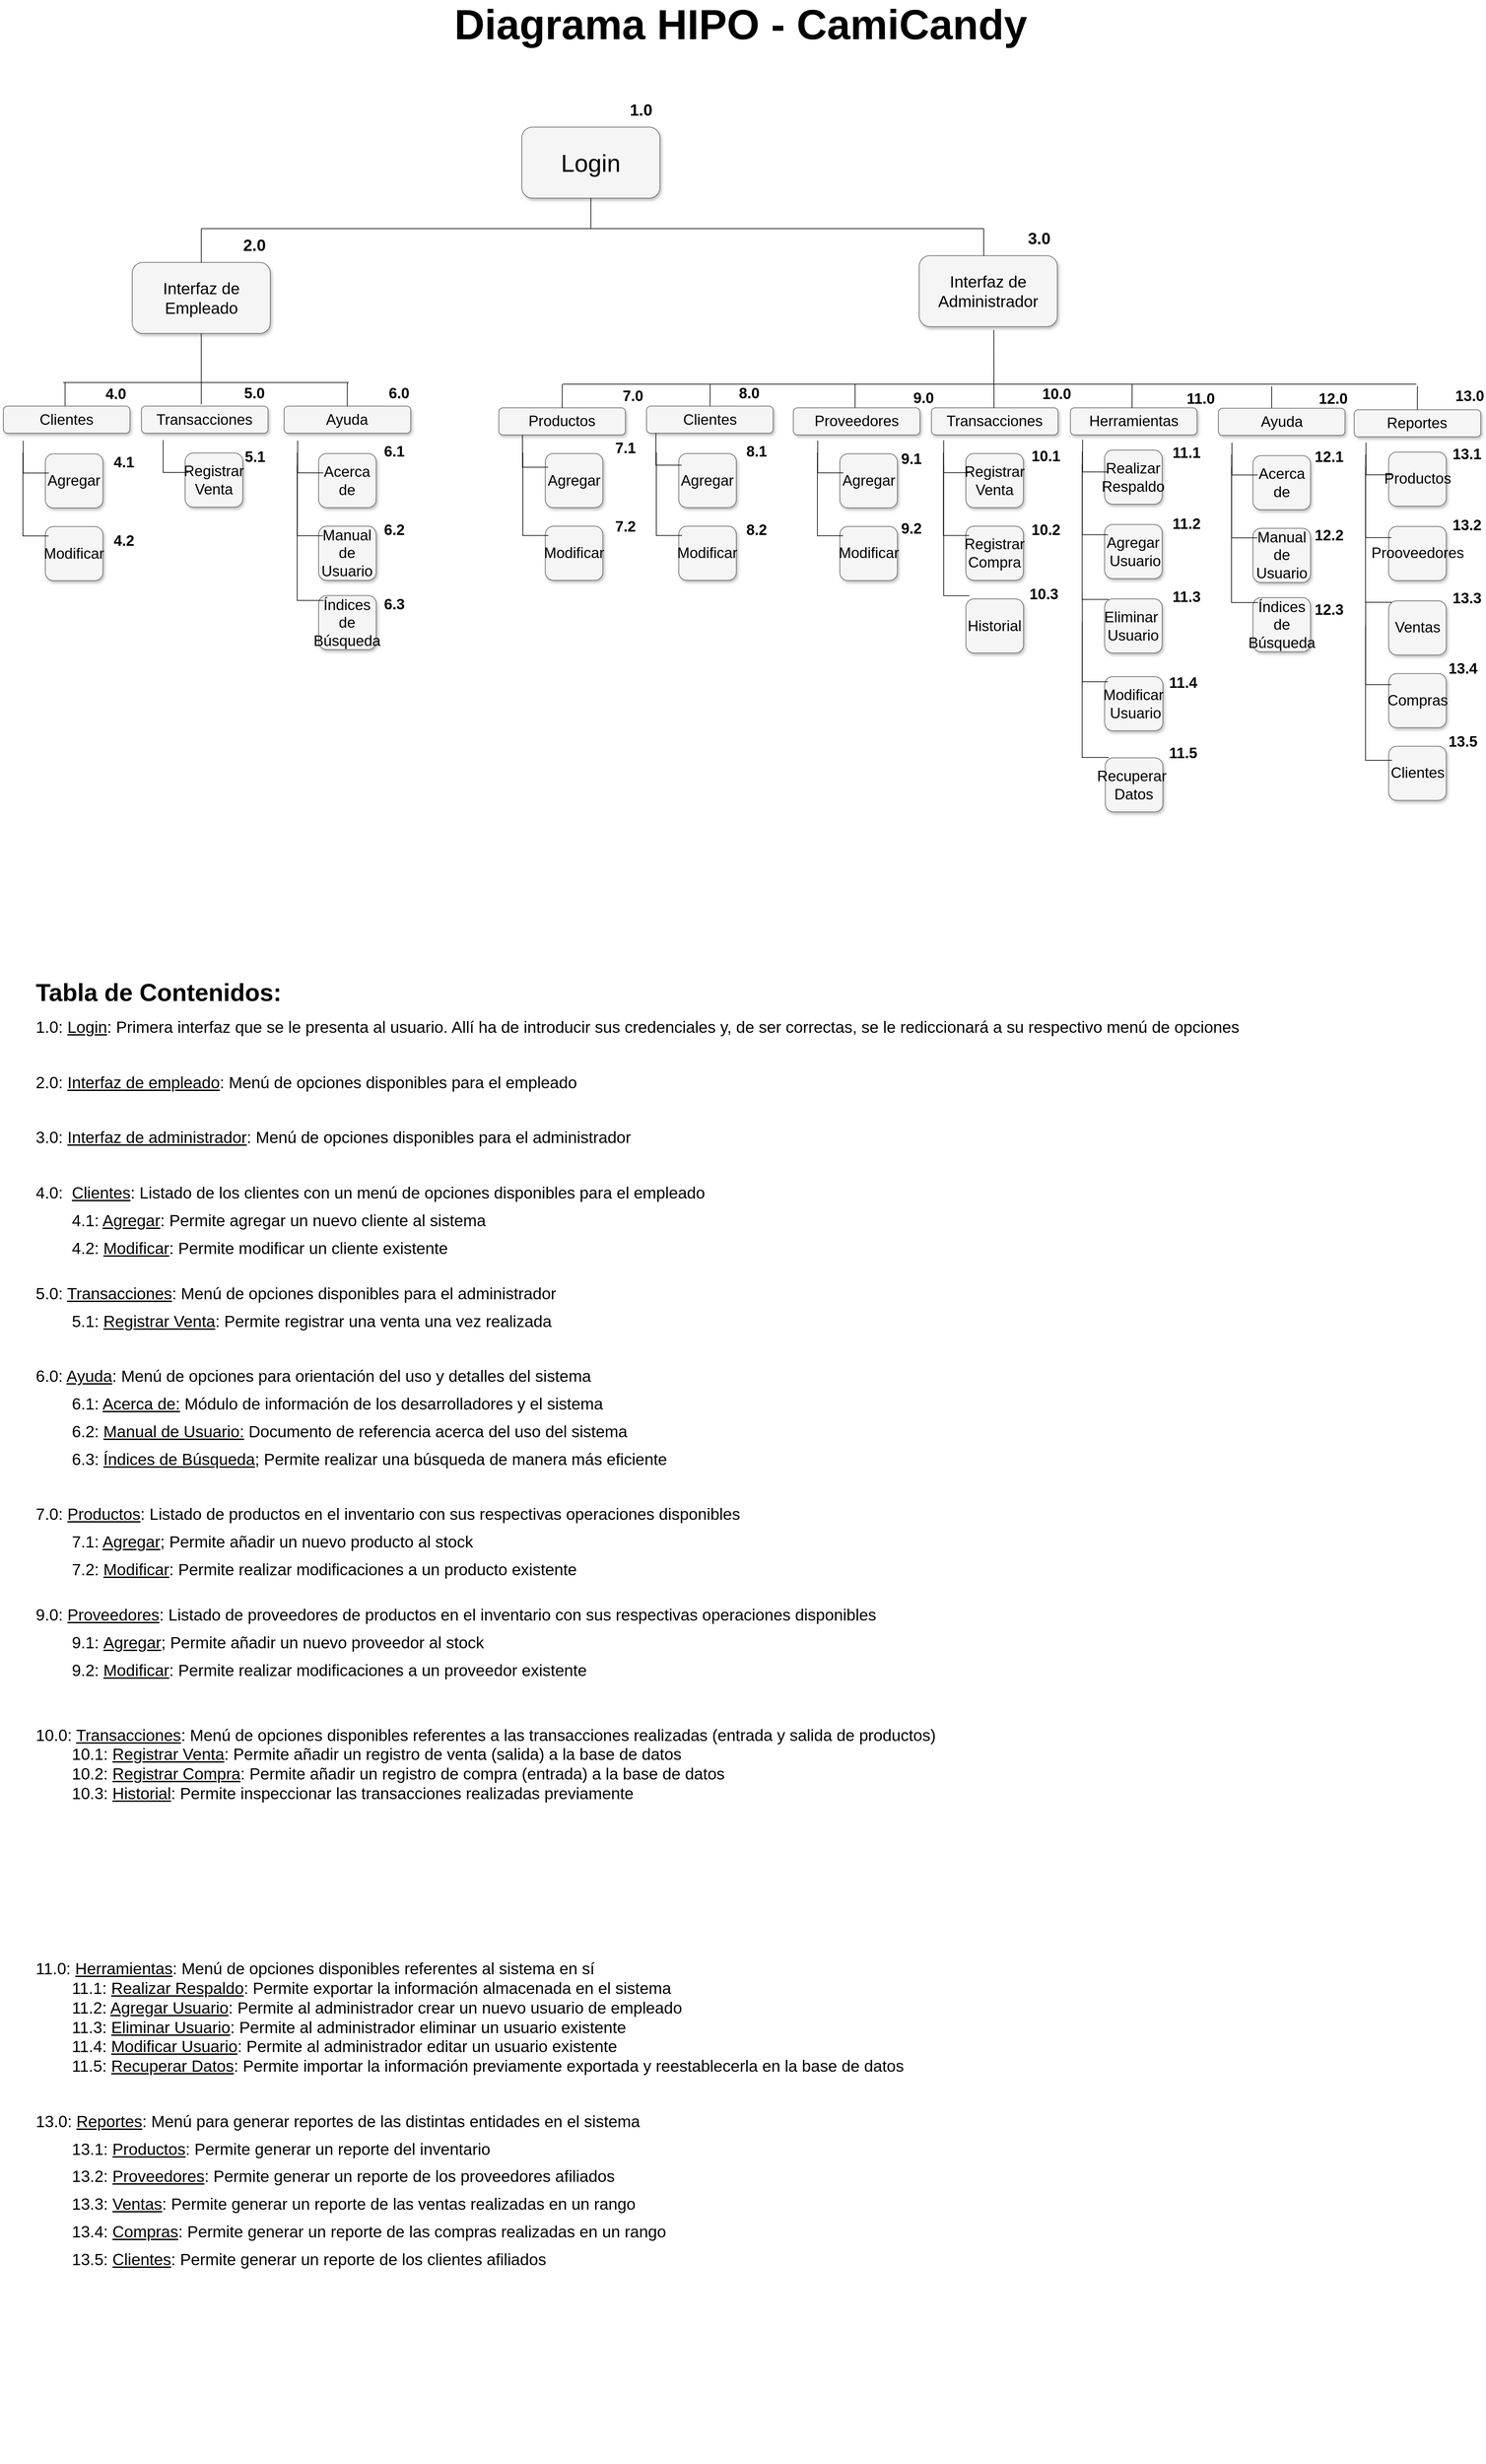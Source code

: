 <mxfile version="24.4.0" type="device">
  <diagram name="Page-1" id="b98fa263-6416-c6ec-5b7d-78bf54ef71d0">
    <mxGraphModel dx="2064" dy="1162" grid="1" gridSize="10" guides="1" tooltips="1" connect="1" arrows="1" fold="1" page="1" pageScale="1.5" pageWidth="1500" pageHeight="1000" background="none" math="0" shadow="0">
      <root>
        <mxCell id="0" style=";html=1;" />
        <mxCell id="1" style=";html=1;" parent="0" />
        <mxCell id="ayTLZbnIlNJXaFGoyUxJ-1" value="&lt;h1 style=&quot;text-align: justify; margin-top: 0px;&quot;&gt;&lt;span style=&quot;font-size: 36px;&quot;&gt;Tabla de Contenidos:&lt;/span&gt;&lt;/h1&gt;&lt;p style=&quot;text-align: justify;&quot;&gt;&lt;font style=&quot;font-size: 24px;&quot;&gt;1.0: &lt;u&gt;Login&lt;/u&gt;: Primera interfaz que se le presenta al usuario. Allí ha de introducir sus credenciales y, de ser correctas, se le rediccionará a su respectivo menú de opciones&lt;/font&gt;&lt;/p&gt;&lt;p style=&quot;text-align: justify;&quot;&gt;&lt;font style=&quot;font-size: 24px;&quot;&gt;&lt;br&gt;&lt;/font&gt;&lt;/p&gt;&lt;p style=&quot;text-align: justify;&quot;&gt;&lt;span style=&quot;font-size: 24px;&quot;&gt;2.0: &lt;u&gt;Interfaz de empleado&lt;/u&gt;: Menú de opciones disponibles para el empleado&lt;/span&gt;&lt;/p&gt;&lt;p style=&quot;text-align: justify;&quot;&gt;&lt;span style=&quot;font-size: 24px;&quot;&gt;&lt;br&gt;&lt;/span&gt;&lt;/p&gt;&lt;p style=&quot;text-align: justify;&quot;&gt;&lt;span style=&quot;font-size: 24px;&quot;&gt;3.0: &lt;u&gt;Interfaz de administrador&lt;/u&gt;: Menú de opciones disponibles para el administrador&lt;/span&gt;&lt;/p&gt;&lt;p style=&quot;text-align: justify;&quot;&gt;&lt;span style=&quot;font-size: 24px;&quot;&gt;&lt;br&gt;&lt;/span&gt;&lt;/p&gt;&lt;p style=&quot;text-align: justify;&quot;&gt;&lt;span style=&quot;font-size: 24px;&quot;&gt;4.0:&amp;nbsp; &lt;u&gt;Clientes&lt;/u&gt;: Listado de los clientes con un menú de opciones disponibles para el empleado&lt;/span&gt;&lt;/p&gt;&lt;p style=&quot;text-align: justify;&quot;&gt;&lt;span style=&quot;font-size: 24px;&quot;&gt;&lt;span style=&quot;white-space: pre;&quot;&gt;&#x9;&lt;/span&gt;4.1: &lt;u&gt;Agregar&lt;/u&gt;: Permite agregar un nuevo cliente al sistema&lt;br&gt;&lt;/span&gt;&lt;/p&gt;&lt;p style=&quot;text-align: justify;&quot;&gt;&lt;span style=&quot;font-size: 24px;&quot;&gt;&lt;span style=&quot;white-space: pre;&quot;&gt;&#x9;&lt;/span&gt;4.2: &lt;u&gt;Modificar&lt;/u&gt;: Permite modificar un cliente existente&lt;br&gt;&lt;/span&gt;&lt;/p&gt;&lt;p style=&quot;text-align: justify;&quot;&gt;&lt;br&gt;&lt;/p&gt;&lt;p style=&quot;text-align: justify;&quot;&gt;&lt;span style=&quot;font-size: 24px;&quot;&gt;5.0: &lt;u&gt;Transacciones&lt;/u&gt;: Menú de opciones disponibles para el administrador&lt;/span&gt;&lt;/p&gt;&lt;p style=&quot;text-align: justify;&quot;&gt;&lt;span style=&quot;font-size: 24px;&quot;&gt;&lt;span style=&quot;white-space: pre;&quot;&gt;&#x9;&lt;/span&gt;5.1: &lt;u&gt;Registrar Venta&lt;/u&gt;: Permite registrar una venta una vez realizada&lt;br&gt;&lt;/span&gt;&lt;/p&gt;&lt;p style=&quot;text-align: justify;&quot;&gt;&lt;span style=&quot;font-size: 24px;&quot;&gt;&lt;br&gt;&lt;/span&gt;&lt;/p&gt;&lt;p style=&quot;text-align: justify;&quot;&gt;&lt;span style=&quot;font-size: 24px;&quot;&gt;6.0: &lt;u&gt;Ayuda&lt;/u&gt;: Menú de opciones para orientación del uso y detalles del sistema&lt;/span&gt;&lt;/p&gt;&lt;p style=&quot;text-align: justify;&quot;&gt;&lt;span style=&quot;font-size: 24px;&quot;&gt;&lt;span style=&quot;white-space: pre;&quot;&gt;&#x9;&lt;/span&gt;6.1: &lt;u&gt;Acerca de:&lt;/u&gt;&amp;nbsp;Módulo de información de los desarrolladores y el sistema&lt;br&gt;&lt;/span&gt;&lt;/p&gt;&lt;p style=&quot;text-align: justify;&quot;&gt;&lt;span style=&quot;font-size: 24px;&quot;&gt;&lt;span style=&quot;white-space: pre;&quot;&gt;&#x9;&lt;/span&gt;6.2: &lt;u&gt;Manual de Usuario:&lt;/u&gt;&amp;nbsp;Documento de referencia acerca del uso del sistema&lt;br&gt;&lt;/span&gt;&lt;/p&gt;&lt;p style=&quot;text-align: justify;&quot;&gt;&lt;span style=&quot;font-size: 24px;&quot;&gt;&lt;span style=&quot;white-space: pre;&quot;&gt;&#x9;&lt;/span&gt;6.3: &lt;u&gt;Índices de Búsqueda&lt;/u&gt;; Permite realizar una búsqueda de manera más eficiente&lt;br&gt;&lt;/span&gt;&lt;/p&gt;&lt;p style=&quot;text-align: justify;&quot;&gt;&lt;span style=&quot;font-size: 24px;&quot;&gt;&lt;br&gt;&lt;/span&gt;&lt;/p&gt;&lt;p style=&quot;text-align: justify;&quot;&gt;&lt;span style=&quot;font-size: 24px;&quot;&gt;7.0: &lt;u&gt;Productos&lt;/u&gt;: Listado de productos en el inventario con sus respectivas operaciones disponibles&lt;/span&gt;&lt;/p&gt;&lt;p style=&quot;text-align: justify;&quot;&gt;&lt;span style=&quot;font-size: 24px;&quot;&gt;&lt;span style=&quot;white-space: pre;&quot;&gt;&#x9;&lt;/span&gt;7.1: &lt;u&gt;Agregar&lt;/u&gt;; Permite añadir un nuevo producto al stock&lt;br&gt;&lt;/span&gt;&lt;/p&gt;&lt;p style=&quot;text-align: justify;&quot;&gt;&lt;span style=&quot;font-size: 24px;&quot;&gt;&lt;span style=&quot;white-space: pre;&quot;&gt;&#x9;&lt;/span&gt;7.2: &lt;u&gt;Modificar&lt;/u&gt;: Permite realizar modificaciones a un producto existente&lt;/span&gt;&lt;/p&gt;&lt;p style=&quot;text-align: justify;&quot;&gt;&lt;br&gt;&lt;/p&gt;&lt;p style=&quot;text-align: justify;&quot;&gt;&lt;span style=&quot;font-size: 24px;&quot;&gt;9.0:&amp;nbsp;&lt;u&gt;Proveedores&lt;/u&gt;: Listado de proveedores de productos en el inventario con sus respectivas operaciones disponibles&lt;/span&gt;&lt;/p&gt;&lt;p style=&quot;text-align: justify;&quot;&gt;&lt;span style=&quot;font-size: 24px;&quot;&gt;&lt;span style=&quot;white-space: pre;&quot;&gt;&#x9;&lt;/span&gt;9.1:&amp;nbsp;&lt;u&gt;Agregar&lt;/u&gt;; Permite añadir un nuevo proveedor al stock&lt;br&gt;&lt;/span&gt;&lt;/p&gt;&lt;p style=&quot;text-align: justify;&quot;&gt;&lt;span style=&quot;font-size: 24px;&quot;&gt;&lt;span style=&quot;white-space: pre;&quot;&gt;&#x9;&lt;/span&gt;9.2:&amp;nbsp;&lt;u&gt;Modificar&lt;/u&gt;: Permite realizar modificaciones a un proveedor existente&lt;/span&gt;&lt;/p&gt;&lt;p style=&quot;text-align: justify;&quot;&gt;&lt;span style=&quot;font-size: 24px;&quot;&gt;&lt;br&gt;&lt;/span&gt;&lt;/p&gt;&lt;div style=&quot;text-align: justify;&quot;&gt;&lt;br&gt;&lt;/div&gt;&lt;div style=&quot;text-align: justify;&quot;&gt;&lt;span style=&quot;font-size: 24px;&quot;&gt;10.0: &lt;u&gt;Transacciones&lt;/u&gt;: Menú de opciones disponibles referentes a las transacciones realizadas (entrada y salida de productos)&lt;/span&gt;&lt;/div&gt;&lt;div style=&quot;text-align: justify;&quot;&gt;&lt;span style=&quot;font-size: 24px;&quot;&gt;&lt;span style=&quot;white-space: pre;&quot;&gt;&#x9;&lt;/span&gt;10.1:&amp;nbsp;&lt;u&gt;Registrar Venta&lt;/u&gt;: Permite añadir un registro de venta (salida) a la base de datos&lt;br&gt;&lt;/span&gt;&lt;/div&gt;&lt;div style=&quot;text-align: justify;&quot;&gt;&lt;span style=&quot;font-size: 24px;&quot;&gt;&lt;span style=&quot;white-space: pre;&quot;&gt;&#x9;&lt;/span&gt;10.2:&amp;nbsp;&lt;u&gt;Registrar Compra&lt;/u&gt;: Permite añadir un registro de compra (entrada) a la base de datos&lt;br&gt;&lt;/span&gt;&lt;/div&gt;&lt;div style=&quot;text-align: justify;&quot;&gt;&lt;span style=&quot;font-size: 24px;&quot;&gt;&lt;span style=&quot;white-space: pre;&quot;&gt;&#x9;&lt;/span&gt;10.3:&amp;nbsp;&lt;u&gt;Historial&lt;/u&gt;: Permite inspeccionar las transacciones realizadas previamente&lt;br&gt;&lt;/span&gt;&lt;/div&gt;&lt;div style=&quot;text-align: justify;&quot;&gt;&lt;span style=&quot;font-size: 24px;&quot;&gt;&lt;br&gt;&lt;/span&gt;&lt;/div&gt;&lt;div style=&quot;text-align: justify;&quot;&gt;&lt;span style=&quot;font-size: 24px;&quot;&gt;&lt;br&gt;&lt;/span&gt;&lt;/div&gt;&lt;div style=&quot;text-align: justify;&quot;&gt;&lt;span style=&quot;font-size: 24px;&quot;&gt;&lt;br&gt;&lt;/span&gt;&lt;/div&gt;&lt;div style=&quot;text-align: justify;&quot;&gt;&lt;span style=&quot;font-size: 24px;&quot;&gt;&lt;br&gt;&lt;/span&gt;&lt;/div&gt;&lt;div style=&quot;text-align: justify;&quot;&gt;&lt;span style=&quot;font-size: 24px;&quot;&gt;&lt;br&gt;&lt;/span&gt;&lt;/div&gt;&lt;div style=&quot;text-align: justify;&quot;&gt;&lt;span style=&quot;font-size: 24px;&quot;&gt;&lt;br&gt;&lt;/span&gt;&lt;/div&gt;&lt;div style=&quot;text-align: justify;&quot;&gt;&lt;span style=&quot;font-size: 24px;&quot;&gt;&lt;br&gt;&lt;/span&gt;&lt;/div&gt;&lt;div style=&quot;text-align: justify;&quot;&gt;&lt;span style=&quot;font-size: 24px;&quot;&gt;&lt;br&gt;&lt;/span&gt;&lt;/div&gt;&lt;div style=&quot;text-align: justify;&quot;&gt;&lt;span style=&quot;font-size: 24px;&quot;&gt;11.0: &lt;u&gt;Herramientas&lt;/u&gt;: Menú de opciones disponibles referentes al sistema en sí&lt;/span&gt;&lt;/div&gt;&lt;div style=&quot;text-align: justify;&quot;&gt;&lt;span style=&quot;font-size: 24px;&quot;&gt;&lt;span style=&quot;white-space: pre;&quot;&gt;&#x9;&lt;/span&gt;11.1: &lt;u&gt;Realizar Respaldo&lt;/u&gt;: Permite exportar la información almacenada en el sistema&lt;br&gt;&lt;/span&gt;&lt;/div&gt;&lt;div style=&quot;text-align: justify;&quot;&gt;&lt;span style=&quot;font-size: 24px;&quot;&gt;&lt;span style=&quot;white-space: pre;&quot;&gt;&#x9;&lt;/span&gt;11.2: &lt;u&gt;Agregar Usuario&lt;/u&gt;: Permite al administrador crear un nuevo usuario de empleado&lt;br&gt;&lt;/span&gt;&lt;/div&gt;&lt;div style=&quot;text-align: justify;&quot;&gt;&lt;span style=&quot;font-size: 24px;&quot;&gt;&lt;span style=&quot;white-space: pre;&quot;&gt;&#x9;&lt;/span&gt;11.3: &lt;u&gt;Eliminar Usuario&lt;/u&gt;: Permite al administrador eliminar un usuario existente&lt;br&gt;&lt;/span&gt;&lt;/div&gt;&lt;div style=&quot;text-align: justify;&quot;&gt;&lt;span style=&quot;font-size: 24px;&quot;&gt;&lt;span style=&quot;white-space: pre;&quot;&gt;&#x9;&lt;/span&gt;11.4: &lt;u&gt;Modificar Usuario&lt;/u&gt;: Permite al administrador editar un usuario existente&lt;/span&gt;&lt;/div&gt;&lt;div style=&quot;text-align: justify;&quot;&gt;&lt;span style=&quot;font-size: 24px; background-color: initial;&quot;&gt;&lt;span style=&quot;white-space: pre;&quot;&gt;&#x9;&lt;/span&gt;11.5: &lt;/span&gt;&lt;u style=&quot;font-size: 24px; background-color: initial;&quot;&gt;Recuperar Datos&lt;/u&gt;&lt;span style=&quot;font-size: 24px; background-color: initial;&quot;&gt;: Permite importar la información previamente exportada y reestablecerla en la base de datos&lt;/span&gt;&lt;/div&gt;&lt;p style=&quot;text-align: justify;&quot;&gt;&lt;span style=&quot;font-size: 24px;&quot;&gt;&lt;br&gt;&lt;/span&gt;&lt;/p&gt;&lt;p style=&quot;text-align: justify;&quot;&gt;&lt;span style=&quot;font-size: 24px;&quot;&gt;13.0: &lt;u&gt;Reportes&lt;/u&gt;: Menú para generar reportes de las distintas entidades en el sistema&lt;/span&gt;&lt;/p&gt;&lt;p style=&quot;text-align: justify;&quot;&gt;&lt;span style=&quot;font-size: 24px;&quot;&gt;&lt;span style=&quot;white-space: pre;&quot;&gt;&#x9;&lt;/span&gt;13.1: &lt;u&gt;Productos&lt;/u&gt;: Permite generar un reporte del inventario&lt;br&gt;&lt;/span&gt;&lt;/p&gt;&lt;p style=&quot;text-align: justify;&quot;&gt;&lt;span style=&quot;font-size: 24px;&quot;&gt;&lt;span style=&quot;white-space: pre;&quot;&gt;&#x9;&lt;/span&gt;13.2:&amp;nbsp;&lt;/span&gt;&lt;u style=&quot;font-size: 24px;&quot;&gt;Proveedores&lt;/u&gt;&lt;span style=&quot;font-size: 24px;&quot;&gt;: Permite generar un reporte de los proveedores afiliados&lt;/span&gt;&lt;span style=&quot;font-size: 24px;&quot;&gt;&lt;br&gt;&lt;/span&gt;&lt;/p&gt;&lt;p style=&quot;text-align: justify;&quot;&gt;&lt;span style=&quot;font-size: 24px;&quot;&gt;&lt;span style=&quot;white-space: pre;&quot;&gt;&#x9;&lt;/span&gt;13.3: &lt;u&gt;Ventas&lt;/u&gt;&lt;/span&gt;&lt;span style=&quot;font-size: 24px;&quot;&gt;: Permite generar un reporte de las ventas realizadas en un rango&lt;/span&gt;&lt;span style=&quot;font-size: 24px;&quot;&gt;&lt;br&gt;&lt;/span&gt;&lt;/p&gt;&lt;p style=&quot;text-align: justify;&quot;&gt;&lt;span style=&quot;font-size: 24px;&quot;&gt;&lt;span style=&quot;white-space: pre;&quot;&gt;&#x9;&lt;/span&gt;13.4: &lt;u&gt;Compras&lt;/u&gt;&lt;/span&gt;&lt;span style=&quot;font-size: 24px;&quot;&gt;: Permite generar un reporte de las compras realizadas en un rango&lt;/span&gt;&lt;span style=&quot;font-size: 24px;&quot;&gt;&lt;br&gt;&lt;/span&gt;&lt;/p&gt;&lt;p style=&quot;text-align: justify;&quot;&gt;&lt;span style=&quot;font-size: 24px;&quot;&gt;&lt;span style=&quot;white-space: pre;&quot;&gt;&#x9;&lt;/span&gt;13.5: &lt;u&gt;Clientes&lt;/u&gt;&lt;/span&gt;&lt;span style=&quot;font-size: 24px;&quot;&gt;: Permite generar un reporte de los clientes afiliados&lt;/span&gt;&lt;span style=&quot;font-size: 24px;&quot;&gt;&lt;br&gt;&lt;/span&gt;&lt;/p&gt;" style="text;html=1;whiteSpace=wrap;overflow=hidden;rounded=0;" parent="1" vertex="1">
          <mxGeometry x="75" y="1607" width="2085" height="2200" as="geometry" />
        </mxCell>
        <mxCell id="adoEOclTotcm9w5F_WD9-5" value="" style="group" parent="1" vertex="1" connectable="0">
          <mxGeometry x="29" y="316" width="2190" height="1052.5" as="geometry" />
        </mxCell>
        <mxCell id="303ed1de8c2c98b4-4" value="&lt;font style=&quot;font-size: 36px;&quot;&gt;Login&lt;/font&gt;" style="whiteSpace=wrap;html=1;rounded=1;shadow=1;strokeWidth=1;fontSize=16;align=center;fillColor=#f5f5f5;strokeColor=#666666;" parent="adoEOclTotcm9w5F_WD9-5" vertex="1">
          <mxGeometry x="767.053" y="40" width="204.275" height="105" as="geometry" />
        </mxCell>
        <mxCell id="303ed1de8c2c98b4-6" value="Transacciones" style="whiteSpace=wrap;html=1;rounded=1;shadow=1;strokeWidth=1;fontSize=22;align=center;fillColor=#f5f5f5;strokeColor=#666666;" parent="adoEOclTotcm9w5F_WD9-5" vertex="1">
          <mxGeometry x="1373.07" y="455" width="187.252" height="40" as="geometry" />
        </mxCell>
        <mxCell id="303ed1de8c2c98b4-7" value="Productos" style="whiteSpace=wrap;html=1;rounded=1;shadow=1;strokeWidth=1;fontSize=22;align=center;fillColor=#f5f5f5;strokeColor=#666666;" parent="adoEOclTotcm9w5F_WD9-5" vertex="1">
          <mxGeometry x="733.007" y="455" width="187.252" height="40" as="geometry" />
        </mxCell>
        <mxCell id="303ed1de8c2c98b4-8" value="Herramientas" style="whiteSpace=wrap;html=1;rounded=1;shadow=1;strokeWidth=1;fontSize=22;align=center;fillColor=#f5f5f5;strokeColor=#666666;" parent="adoEOclTotcm9w5F_WD9-5" vertex="1">
          <mxGeometry x="1578.707" y="455" width="187.252" height="40" as="geometry" />
        </mxCell>
        <mxCell id="303ed1de8c2c98b4-17" value="Realizar Respaldo" style="whiteSpace=wrap;html=1;rounded=1;shadow=1;strokeWidth=1;fontSize=22;align=center;fillColor=#f5f5f5;strokeColor=#666666;" parent="adoEOclTotcm9w5F_WD9-5" vertex="1">
          <mxGeometry x="1629.265" y="517.5" width="85.115" height="80" as="geometry" />
        </mxCell>
        <mxCell id="303ed1de8c2c98b4-18" value="Recuperar&amp;nbsp;&lt;div style=&quot;font-size: 22px;&quot;&gt;Datos&lt;/div&gt;" style="whiteSpace=wrap;html=1;rounded=1;shadow=1;strokeWidth=1;fontSize=22;align=center;fillColor=#f5f5f5;strokeColor=#666666;" parent="adoEOclTotcm9w5F_WD9-5" vertex="1">
          <mxGeometry x="1630.286" y="972.5" width="85.115" height="80" as="geometry" />
        </mxCell>
        <mxCell id="303ed1de8c2c98b4-27" value="Agregar&lt;div style=&quot;font-size: 22px;&quot;&gt;&amp;nbsp;Usuario&lt;/div&gt;" style="whiteSpace=wrap;html=1;rounded=1;shadow=1;strokeWidth=1;fontSize=22;align=center;fillColor=#f5f5f5;strokeColor=#666666;" parent="adoEOclTotcm9w5F_WD9-5" vertex="1">
          <mxGeometry x="1629.265" y="627.5" width="85.115" height="80" as="geometry" />
        </mxCell>
        <mxCell id="303ed1de8c2c98b4-37" value="&lt;span style=&quot;font-size: 22px;&quot;&gt;Eliminar&amp;nbsp;&lt;/span&gt;&lt;div style=&quot;font-size: 22px;&quot;&gt;&lt;span style=&quot;font-size: 22px;&quot;&gt;Usuario&lt;/span&gt;&lt;/div&gt;" style="whiteSpace=wrap;html=1;rounded=1;shadow=1;strokeWidth=1;fontSize=22;align=center;fillColor=#f5f5f5;strokeColor=#666666;" parent="adoEOclTotcm9w5F_WD9-5" vertex="1">
          <mxGeometry x="1629.265" y="737.5" width="85.115" height="80" as="geometry" />
        </mxCell>
        <mxCell id="w7AkxN-CYHz_eCSMkKLC-25" value="" style="endArrow=none;html=1;rounded=0;exitX=0.5;exitY=0;exitDx=0;exitDy=0;fontSize=22;" parent="adoEOclTotcm9w5F_WD9-5" source="303ed1de8c2c98b4-7" edge="1">
          <mxGeometry width="50" height="50" relative="1" as="geometry">
            <mxPoint x="843.316" y="440" as="sourcePoint" />
            <mxPoint x="826.974" y="420" as="targetPoint" />
          </mxGeometry>
        </mxCell>
        <mxCell id="w7AkxN-CYHz_eCSMkKLC-26" value="" style="endArrow=none;html=1;rounded=0;exitX=0.5;exitY=0;exitDx=0;exitDy=0;fontSize=22;" parent="adoEOclTotcm9w5F_WD9-5" edge="1">
          <mxGeometry width="50" height="50" relative="1" as="geometry">
            <mxPoint x="1045.596" y="455" as="sourcePoint" />
            <mxPoint x="1045.596" y="420" as="targetPoint" />
          </mxGeometry>
        </mxCell>
        <mxCell id="w7AkxN-CYHz_eCSMkKLC-27" value="" style="endArrow=none;html=1;rounded=0;exitX=0.5;exitY=0;exitDx=0;exitDy=0;fontSize=22;" parent="adoEOclTotcm9w5F_WD9-5" edge="1">
          <mxGeometry width="50" height="50" relative="1" as="geometry">
            <mxPoint x="1260.092" y="455" as="sourcePoint" />
            <mxPoint x="1260.092" y="420" as="targetPoint" />
          </mxGeometry>
        </mxCell>
        <mxCell id="w7AkxN-CYHz_eCSMkKLC-28" value="" style="endArrow=none;html=1;rounded=0;fontSize=22;" parent="adoEOclTotcm9w5F_WD9-5" edge="1">
          <mxGeometry width="50" height="50" relative="1" as="geometry">
            <mxPoint x="827.825" y="420" as="sourcePoint" />
            <mxPoint x="2090.416" y="420" as="targetPoint" />
          </mxGeometry>
        </mxCell>
        <mxCell id="w7AkxN-CYHz_eCSMkKLC-29" value="" style="endArrow=none;html=1;rounded=0;exitX=0.5;exitY=0;exitDx=0;exitDy=0;entryX=0.54;entryY=1.048;entryDx=0;entryDy=0;entryPerimeter=0;fontSize=22;" parent="adoEOclTotcm9w5F_WD9-5" target="w7AkxN-CYHz_eCSMkKLC-56" edge="1">
          <mxGeometry width="50" height="50" relative="1" as="geometry">
            <mxPoint x="1465.613" y="455" as="sourcePoint" />
            <mxPoint x="1465.613" y="420" as="targetPoint" />
          </mxGeometry>
        </mxCell>
        <mxCell id="w7AkxN-CYHz_eCSMkKLC-30" value="" style="endArrow=none;html=1;rounded=0;entryX=0.5;entryY=1;entryDx=0;entryDy=0;" parent="adoEOclTotcm9w5F_WD9-5" target="303ed1de8c2c98b4-4" edge="1">
          <mxGeometry width="50" height="50" relative="1" as="geometry">
            <mxPoint x="869.191" y="190" as="sourcePoint" />
            <mxPoint x="946.754" y="200" as="targetPoint" />
          </mxGeometry>
        </mxCell>
        <mxCell id="w7AkxN-CYHz_eCSMkKLC-32" value="" style="endArrow=none;html=1;rounded=0;fontSize=22;" parent="adoEOclTotcm9w5F_WD9-5" edge="1">
          <mxGeometry width="50" height="50" relative="1" as="geometry">
            <mxPoint x="1669.861" y="455" as="sourcePoint" />
            <mxPoint x="1669.949" y="420" as="targetPoint" />
          </mxGeometry>
        </mxCell>
        <mxCell id="w7AkxN-CYHz_eCSMkKLC-33" value="" style="endArrow=none;html=1;rounded=0;fontSize=22;" parent="adoEOclTotcm9w5F_WD9-5" edge="1">
          <mxGeometry width="50" height="50" relative="1" as="geometry">
            <mxPoint x="1876.39" y="458.14" as="sourcePoint" />
            <mxPoint x="1876.478" y="423.14" as="targetPoint" />
          </mxGeometry>
        </mxCell>
        <mxCell id="w7AkxN-CYHz_eCSMkKLC-34" value="Reportes" style="whiteSpace=wrap;html=1;rounded=1;shadow=1;strokeWidth=1;fontSize=22;align=center;fillColor=#f5f5f5;strokeColor=#666666;" parent="adoEOclTotcm9w5F_WD9-5" vertex="1">
          <mxGeometry x="1998.492" y="457.82" width="187.252" height="40" as="geometry" />
        </mxCell>
        <mxCell id="w7AkxN-CYHz_eCSMkKLC-35" value="Productos" style="whiteSpace=wrap;html=1;rounded=1;shadow=1;strokeWidth=1;fontSize=22;align=center;fillColor=#f5f5f5;strokeColor=#666666;" parent="adoEOclTotcm9w5F_WD9-5" vertex="1">
          <mxGeometry x="2049.561" y="520.32" width="85.115" height="80" as="geometry" />
        </mxCell>
        <mxCell id="w7AkxN-CYHz_eCSMkKLC-36" value="Clientes" style="whiteSpace=wrap;html=1;rounded=1;shadow=1;strokeWidth=1;fontSize=22;align=center;fillColor=#f5f5f5;strokeColor=#666666;" parent="adoEOclTotcm9w5F_WD9-5" vertex="1">
          <mxGeometry x="2049.561" y="955.32" width="85.115" height="80" as="geometry" />
        </mxCell>
        <mxCell id="w7AkxN-CYHz_eCSMkKLC-37" value="&lt;span style=&quot;font-size: 22px;&quot;&gt;Prooveedores&lt;/span&gt;" style="whiteSpace=wrap;html=1;rounded=1;shadow=1;strokeWidth=1;fontSize=22;align=center;fillColor=#f5f5f5;strokeColor=#666666;" parent="adoEOclTotcm9w5F_WD9-5" vertex="1">
          <mxGeometry x="2049.561" y="630.32" width="85.115" height="80" as="geometry" />
        </mxCell>
        <mxCell id="w7AkxN-CYHz_eCSMkKLC-38" value="&lt;span style=&quot;font-size: 22px;&quot;&gt;Compras&lt;/span&gt;" style="whiteSpace=wrap;html=1;rounded=1;shadow=1;strokeWidth=1;fontSize=22;align=center;fillColor=#f5f5f5;strokeColor=#666666;" parent="adoEOclTotcm9w5F_WD9-5" vertex="1">
          <mxGeometry x="2049.561" y="847.82" width="85.115" height="80" as="geometry" />
        </mxCell>
        <mxCell id="w7AkxN-CYHz_eCSMkKLC-39" value="&lt;span style=&quot;font-size: 22px;&quot;&gt;Ventas&lt;/span&gt;" style="whiteSpace=wrap;html=1;rounded=1;shadow=1;strokeWidth=1;fontSize=22;align=center;fillColor=#f5f5f5;strokeColor=#666666;" parent="adoEOclTotcm9w5F_WD9-5" vertex="1">
          <mxGeometry x="2049.561" y="740.32" width="85.115" height="80" as="geometry" />
        </mxCell>
        <mxCell id="w7AkxN-CYHz_eCSMkKLC-56" value="&lt;div&gt;&lt;span style=&quot;background-color: initial;&quot;&gt;&lt;font style=&quot;font-size: 24px;&quot;&gt;Interfaz de Administrador&lt;/font&gt;&lt;/span&gt;&lt;br&gt;&lt;/div&gt;" style="whiteSpace=wrap;html=1;rounded=1;shadow=1;strokeWidth=1;fontSize=16;align=center;fillColor=#f5f5f5;strokeColor=#666666;" parent="adoEOclTotcm9w5F_WD9-5" vertex="1">
          <mxGeometry x="1355.025" y="230" width="204.275" height="105" as="geometry" />
        </mxCell>
        <mxCell id="w7AkxN-CYHz_eCSMkKLC-58" value="&lt;div&gt;&lt;span style=&quot;background-color: initial;&quot;&gt;&lt;font style=&quot;font-size: 24px;&quot;&gt;Interfaz de Empleado&lt;/font&gt;&lt;/span&gt;&lt;br&gt;&lt;/div&gt;" style="whiteSpace=wrap;html=1;rounded=1;shadow=1;strokeWidth=1;fontSize=16;align=center;fillColor=#f5f5f5;strokeColor=#666666;" parent="adoEOclTotcm9w5F_WD9-5" vertex="1">
          <mxGeometry x="190.657" y="240" width="204.275" height="105" as="geometry" />
        </mxCell>
        <mxCell id="w7AkxN-CYHz_eCSMkKLC-60" value="" style="endArrow=none;html=1;rounded=0;" parent="adoEOclTotcm9w5F_WD9-5" edge="1">
          <mxGeometry width="50" height="50" relative="1" as="geometry">
            <mxPoint x="292.794" y="190" as="sourcePoint" />
            <mxPoint x="871.574" y="190" as="targetPoint" />
          </mxGeometry>
        </mxCell>
        <mxCell id="w7AkxN-CYHz_eCSMkKLC-61" value="" style="endArrow=none;html=1;rounded=0;" parent="adoEOclTotcm9w5F_WD9-5" edge="1">
          <mxGeometry width="50" height="50" relative="1" as="geometry">
            <mxPoint x="871.574" y="190" as="sourcePoint" />
            <mxPoint x="1450.354" y="190" as="targetPoint" />
          </mxGeometry>
        </mxCell>
        <mxCell id="w7AkxN-CYHz_eCSMkKLC-62" value="" style="endArrow=none;html=1;rounded=0;entryX=0.5;entryY=1;entryDx=0;entryDy=0;" parent="adoEOclTotcm9w5F_WD9-5" source="w7AkxN-CYHz_eCSMkKLC-58" edge="1">
          <mxGeometry width="50" height="50" relative="1" as="geometry">
            <mxPoint x="292.794" y="235" as="sourcePoint" />
            <mxPoint x="292.794" y="190" as="targetPoint" />
          </mxGeometry>
        </mxCell>
        <mxCell id="w7AkxN-CYHz_eCSMkKLC-63" value="" style="endArrow=none;html=1;rounded=0;" parent="adoEOclTotcm9w5F_WD9-5" edge="1">
          <mxGeometry width="50" height="50" relative="1" as="geometry">
            <mxPoint x="1450.354" y="230" as="sourcePoint" />
            <mxPoint x="1450.354" y="190" as="targetPoint" />
          </mxGeometry>
        </mxCell>
        <mxCell id="w7AkxN-CYHz_eCSMkKLC-187" value="Modificar&lt;div style=&quot;font-size: 22px;&quot;&gt;&amp;nbsp;Usuario&lt;/div&gt;" style="whiteSpace=wrap;html=1;rounded=1;shadow=1;strokeWidth=1;fontSize=22;align=center;fillColor=#f5f5f5;strokeColor=#666666;" parent="adoEOclTotcm9w5F_WD9-5" vertex="1">
          <mxGeometry x="1629.265" y="852.5" width="86.136" height="80" as="geometry" />
        </mxCell>
        <mxCell id="w7AkxN-CYHz_eCSMkKLC-192" value="Proveedores" style="whiteSpace=wrap;html=1;rounded=1;shadow=1;strokeWidth=1;fontSize=22;align=center;fillColor=#f5f5f5;strokeColor=#666666;" parent="adoEOclTotcm9w5F_WD9-5" vertex="1">
          <mxGeometry x="1168.794" y="455" width="187.252" height="40" as="geometry" />
        </mxCell>
        <mxCell id="w7AkxN-CYHz_eCSMkKLC-205" value="&lt;font style=&quot;font-size: 22px;&quot;&gt;Transacciones&lt;/font&gt;" style="whiteSpace=wrap;html=1;rounded=1;shadow=1;strokeWidth=1;fontSize=22;align=center;fillColor=#f5f5f5;strokeColor=#666666;" parent="adoEOclTotcm9w5F_WD9-5" vertex="1">
          <mxGeometry x="204.275" y="452.5" width="187.252" height="40" as="geometry" />
        </mxCell>
        <mxCell id="w7AkxN-CYHz_eCSMkKLC-226" value="&lt;font style=&quot;font-size: 22px;&quot;&gt;Ayuda&lt;/font&gt;" style="whiteSpace=wrap;html=1;rounded=1;shadow=1;strokeWidth=1;fontSize=22;align=center;fillColor=#f5f5f5;strokeColor=#666666;" parent="adoEOclTotcm9w5F_WD9-5" vertex="1">
          <mxGeometry x="415.36" y="452.5" width="187.252" height="40" as="geometry" />
        </mxCell>
        <mxCell id="w7AkxN-CYHz_eCSMkKLC-227" value="Acerca de" style="whiteSpace=wrap;html=1;rounded=1;shadow=1;strokeWidth=1;fontSize=22;align=center;fillColor=#f5f5f5;strokeColor=#666666;" parent="adoEOclTotcm9w5F_WD9-5" vertex="1">
          <mxGeometry x="466.428" y="522.5" width="85.115" height="80" as="geometry" />
        </mxCell>
        <mxCell id="w7AkxN-CYHz_eCSMkKLC-228" value="Manual de Usuario" style="whiteSpace=wrap;html=1;rounded=1;shadow=1;strokeWidth=1;fontSize=22;align=center;fillColor=#f5f5f5;strokeColor=#666666;" parent="adoEOclTotcm9w5F_WD9-5" vertex="1">
          <mxGeometry x="466.428" y="630" width="85.115" height="80" as="geometry" />
        </mxCell>
        <mxCell id="w7AkxN-CYHz_eCSMkKLC-233" value="" style="endArrow=none;html=1;rounded=0;exitX=0.5;exitY=0;exitDx=0;exitDy=0;fontSize=22;" parent="adoEOclTotcm9w5F_WD9-5" edge="1">
          <mxGeometry width="50" height="50" relative="1" as="geometry">
            <mxPoint x="91.297" y="452.5" as="sourcePoint" />
            <mxPoint x="91.297" y="417.5" as="targetPoint" />
          </mxGeometry>
        </mxCell>
        <mxCell id="w7AkxN-CYHz_eCSMkKLC-234" value="" style="endArrow=none;html=1;rounded=0;fontSize=22;" parent="adoEOclTotcm9w5F_WD9-5" edge="1">
          <mxGeometry width="50" height="50" relative="1" as="geometry">
            <mxPoint x="88.519" y="417.5" as="sourcePoint" />
            <mxPoint x="510.688" y="417.5" as="targetPoint" />
          </mxGeometry>
        </mxCell>
        <mxCell id="w7AkxN-CYHz_eCSMkKLC-237" value="" style="endArrow=none;html=1;rounded=0;fontSize=22;" parent="adoEOclTotcm9w5F_WD9-5" edge="1">
          <mxGeometry width="50" height="50" relative="1" as="geometry">
            <mxPoint x="508.768" y="452.5" as="sourcePoint" />
            <mxPoint x="508.856" y="417.5" as="targetPoint" />
          </mxGeometry>
        </mxCell>
        <mxCell id="w7AkxN-CYHz_eCSMkKLC-252" value="&lt;font style=&quot;font-size: 22px;&quot;&gt;Clientes&lt;/font&gt;" style="whiteSpace=wrap;html=1;rounded=1;shadow=1;strokeWidth=1;fontSize=22;align=center;fillColor=#f5f5f5;strokeColor=#666666;" parent="adoEOclTotcm9w5F_WD9-5" vertex="1">
          <mxGeometry y="452.5" width="187.252" height="40" as="geometry" />
        </mxCell>
        <mxCell id="w7AkxN-CYHz_eCSMkKLC-259" value="Índices de Búsqueda" style="whiteSpace=wrap;html=1;rounded=1;shadow=1;strokeWidth=1;fontSize=22;align=center;fillColor=#f5f5f5;strokeColor=#666666;" parent="adoEOclTotcm9w5F_WD9-5" vertex="1">
          <mxGeometry x="466.428" y="732.5" width="85.115" height="80" as="geometry" />
        </mxCell>
        <mxCell id="w7AkxN-CYHz_eCSMkKLC-265" value="" style="endArrow=none;html=1;rounded=0;entryX=0.5;entryY=1;entryDx=0;entryDy=0;fontSize=22;" parent="adoEOclTotcm9w5F_WD9-5" target="w7AkxN-CYHz_eCSMkKLC-58" edge="1">
          <mxGeometry width="50" height="50" relative="1" as="geometry">
            <mxPoint x="292.794" y="450" as="sourcePoint" />
            <mxPoint x="306.413" y="410" as="targetPoint" />
          </mxGeometry>
        </mxCell>
        <mxCell id="EWDZrCvJoFyOOxtHa1C8-12" value="" style="shape=partialRectangle;whiteSpace=wrap;html=1;top=0;left=0;fillColor=none;rotation=90;fontSize=22;" parent="adoEOclTotcm9w5F_WD9-5" vertex="1">
          <mxGeometry x="354.077" y="620.32" width="200.019" height="38.75" as="geometry" />
        </mxCell>
        <mxCell id="EWDZrCvJoFyOOxtHa1C8-13" value="" style="shape=partialRectangle;whiteSpace=wrap;html=1;bottom=0;right=0;fillColor=none;rotation=-90;fontSize=22;" parent="adoEOclTotcm9w5F_WD9-5" vertex="1">
          <mxGeometry x="392.379" y="564.07" width="122.565" height="37.5" as="geometry" />
        </mxCell>
        <mxCell id="EWDZrCvJoFyOOxtHa1C8-14" value="" style="shape=partialRectangle;whiteSpace=wrap;html=1;bottom=0;right=0;fillColor=none;rotation=-90;fontSize=22;" parent="adoEOclTotcm9w5F_WD9-5" vertex="1">
          <mxGeometry x="430.469" y="508.76" width="47.242" height="37.5" as="geometry" />
        </mxCell>
        <mxCell id="EWDZrCvJoFyOOxtHa1C8-15" value="Ayuda" style="whiteSpace=wrap;html=1;rounded=1;shadow=1;strokeWidth=1;fontSize=22;align=center;fillColor=#f5f5f5;strokeColor=#666666;" parent="adoEOclTotcm9w5F_WD9-5" vertex="1">
          <mxGeometry x="1797.621" y="455.64" width="187.252" height="40" as="geometry" />
        </mxCell>
        <mxCell id="EWDZrCvJoFyOOxtHa1C8-16" value="Acerca de" style="whiteSpace=wrap;html=1;rounded=1;shadow=1;strokeWidth=1;fontSize=22;align=center;fillColor=#f5f5f5;strokeColor=#666666;" parent="adoEOclTotcm9w5F_WD9-5" vertex="1">
          <mxGeometry x="1848.69" y="525.64" width="85.115" height="80" as="geometry" />
        </mxCell>
        <mxCell id="EWDZrCvJoFyOOxtHa1C8-17" value="Manual de Usuario" style="whiteSpace=wrap;html=1;rounded=1;shadow=1;strokeWidth=1;fontSize=22;align=center;fillColor=#f5f5f5;strokeColor=#666666;" parent="adoEOclTotcm9w5F_WD9-5" vertex="1">
          <mxGeometry x="1848.69" y="633.14" width="85.115" height="80" as="geometry" />
        </mxCell>
        <mxCell id="EWDZrCvJoFyOOxtHa1C8-18" value="Índices de Búsqueda" style="whiteSpace=wrap;html=1;rounded=1;shadow=1;strokeWidth=1;fontSize=22;align=center;fillColor=#f5f5f5;strokeColor=#666666;" parent="adoEOclTotcm9w5F_WD9-5" vertex="1">
          <mxGeometry x="1848.69" y="735.64" width="85.115" height="80" as="geometry" />
        </mxCell>
        <mxCell id="EWDZrCvJoFyOOxtHa1C8-19" value="" style="shape=partialRectangle;whiteSpace=wrap;html=1;top=0;left=0;fillColor=none;rotation=90;fontSize=22;" parent="adoEOclTotcm9w5F_WD9-5" vertex="1">
          <mxGeometry x="1736.339" y="623.46" width="200.019" height="38.75" as="geometry" />
        </mxCell>
        <mxCell id="EWDZrCvJoFyOOxtHa1C8-20" value="" style="shape=partialRectangle;whiteSpace=wrap;html=1;bottom=0;right=0;fillColor=none;rotation=-90;fontSize=22;" parent="adoEOclTotcm9w5F_WD9-5" vertex="1">
          <mxGeometry x="1774.64" y="567.21" width="122.565" height="37.5" as="geometry" />
        </mxCell>
        <mxCell id="EWDZrCvJoFyOOxtHa1C8-21" value="" style="shape=partialRectangle;whiteSpace=wrap;html=1;bottom=0;right=0;fillColor=none;rotation=-90;fontSize=22;" parent="adoEOclTotcm9w5F_WD9-5" vertex="1">
          <mxGeometry x="1812.731" y="511.9" width="47.242" height="37.5" as="geometry" />
        </mxCell>
        <mxCell id="EWDZrCvJoFyOOxtHa1C8-23" value="Clientes" style="whiteSpace=wrap;html=1;rounded=1;shadow=1;strokeWidth=1;fontSize=22;align=center;fillColor=#f5f5f5;strokeColor=#666666;" parent="adoEOclTotcm9w5F_WD9-5" vertex="1">
          <mxGeometry x="951.582" y="452.5" width="187.252" height="40" as="geometry" />
        </mxCell>
        <mxCell id="EWDZrCvJoFyOOxtHa1C8-24" value="Modificar" style="whiteSpace=wrap;html=1;rounded=1;shadow=1;strokeWidth=1;fontSize=22;align=center;fillColor=#f5f5f5;strokeColor=#666666;" parent="adoEOclTotcm9w5F_WD9-5" vertex="1">
          <mxGeometry x="999.246" y="630" width="85.115" height="80" as="geometry" />
        </mxCell>
        <mxCell id="EWDZrCvJoFyOOxtHa1C8-26" value="Agregar" style="whiteSpace=wrap;html=1;rounded=1;shadow=1;strokeWidth=1;fontSize=22;align=center;fillColor=#f5f5f5;strokeColor=#666666;" parent="adoEOclTotcm9w5F_WD9-5" vertex="1">
          <mxGeometry x="999.246" y="522.5" width="85.115" height="80" as="geometry" />
        </mxCell>
        <mxCell id="EWDZrCvJoFyOOxtHa1C8-28" value="" style="shape=partialRectangle;whiteSpace=wrap;html=1;bottom=0;right=0;fillColor=none;rotation=-90;fontSize=22;" parent="adoEOclTotcm9w5F_WD9-5" vertex="1">
          <mxGeometry x="923.494" y="563.75" width="122.565" height="37.5" as="geometry" />
        </mxCell>
        <mxCell id="EWDZrCvJoFyOOxtHa1C8-29" value="" style="shape=partialRectangle;whiteSpace=wrap;html=1;bottom=0;right=0;fillColor=none;rotation=-90;fontSize=22;" parent="adoEOclTotcm9w5F_WD9-5" vertex="1">
          <mxGeometry x="960.584" y="497.44" width="47.242" height="37.5" as="geometry" />
        </mxCell>
        <mxCell id="EWDZrCvJoFyOOxtHa1C8-38" value="Modificar" style="whiteSpace=wrap;html=1;rounded=1;shadow=1;strokeWidth=1;fontSize=22;align=center;fillColor=#f5f5f5;strokeColor=#666666;" parent="adoEOclTotcm9w5F_WD9-5" vertex="1">
          <mxGeometry x="801.78" y="630" width="85.115" height="80" as="geometry" />
        </mxCell>
        <mxCell id="EWDZrCvJoFyOOxtHa1C8-40" value="Agregar" style="whiteSpace=wrap;html=1;rounded=1;shadow=1;strokeWidth=1;fontSize=22;align=center;fillColor=#f5f5f5;strokeColor=#666666;" parent="adoEOclTotcm9w5F_WD9-5" vertex="1">
          <mxGeometry x="801.78" y="522.5" width="85.115" height="80" as="geometry" />
        </mxCell>
        <mxCell id="EWDZrCvJoFyOOxtHa1C8-42" value="" style="shape=partialRectangle;whiteSpace=wrap;html=1;bottom=0;right=0;fillColor=none;rotation=-90;fontSize=22;" parent="adoEOclTotcm9w5F_WD9-5" vertex="1">
          <mxGeometry x="726.028" y="563.75" width="122.565" height="37.5" as="geometry" />
        </mxCell>
        <mxCell id="EWDZrCvJoFyOOxtHa1C8-43" value="" style="shape=partialRectangle;whiteSpace=wrap;html=1;bottom=0;right=0;fillColor=none;rotation=-90;fontSize=22;" parent="adoEOclTotcm9w5F_WD9-5" vertex="1">
          <mxGeometry x="763.118" y="500.44" width="47.242" height="37.5" as="geometry" />
        </mxCell>
        <mxCell id="EWDZrCvJoFyOOxtHa1C8-56" value="Modificar" style="whiteSpace=wrap;html=1;rounded=1;shadow=1;strokeWidth=1;fontSize=22;align=center;fillColor=#f5f5f5;strokeColor=#666666;" parent="adoEOclTotcm9w5F_WD9-5" vertex="1">
          <mxGeometry x="1237.567" y="630.32" width="85.115" height="80" as="geometry" />
        </mxCell>
        <mxCell id="EWDZrCvJoFyOOxtHa1C8-58" value="Agregar" style="whiteSpace=wrap;html=1;rounded=1;shadow=1;strokeWidth=1;fontSize=22;align=center;fillColor=#f5f5f5;strokeColor=#666666;" parent="adoEOclTotcm9w5F_WD9-5" vertex="1">
          <mxGeometry x="1237.567" y="522.82" width="85.115" height="80" as="geometry" />
        </mxCell>
        <mxCell id="EWDZrCvJoFyOOxtHa1C8-60" value="" style="shape=partialRectangle;whiteSpace=wrap;html=1;bottom=0;right=0;fillColor=none;rotation=-90;fontSize=22;" parent="adoEOclTotcm9w5F_WD9-5" vertex="1">
          <mxGeometry x="1161.815" y="564.07" width="122.565" height="37.5" as="geometry" />
        </mxCell>
        <mxCell id="EWDZrCvJoFyOOxtHa1C8-61" value="" style="shape=partialRectangle;whiteSpace=wrap;html=1;bottom=0;right=0;fillColor=none;rotation=-90;fontSize=22;" parent="adoEOclTotcm9w5F_WD9-5" vertex="1">
          <mxGeometry x="1199.906" y="508.76" width="47.242" height="37.5" as="geometry" />
        </mxCell>
        <mxCell id="EWDZrCvJoFyOOxtHa1C8-64" value="Registrar Compra" style="whiteSpace=wrap;html=1;rounded=1;shadow=1;strokeWidth=1;fontSize=22;align=center;fillColor=#f5f5f5;strokeColor=#666666;" parent="adoEOclTotcm9w5F_WD9-5" vertex="1">
          <mxGeometry x="1423.968" y="630" width="85.115" height="80" as="geometry" />
        </mxCell>
        <mxCell id="EWDZrCvJoFyOOxtHa1C8-65" value="Registrar Venta" style="whiteSpace=wrap;html=1;rounded=1;shadow=1;strokeWidth=1;fontSize=22;align=center;fillColor=#f5f5f5;strokeColor=#666666;" parent="adoEOclTotcm9w5F_WD9-5" vertex="1">
          <mxGeometry x="1423.968" y="522.5" width="85.115" height="80" as="geometry" />
        </mxCell>
        <mxCell id="EWDZrCvJoFyOOxtHa1C8-66" value="" style="shape=partialRectangle;whiteSpace=wrap;html=1;bottom=0;right=0;fillColor=none;rotation=-90;fontSize=22;" parent="adoEOclTotcm9w5F_WD9-5" vertex="1">
          <mxGeometry x="1348.216" y="563.75" width="122.565" height="37.5" as="geometry" />
        </mxCell>
        <mxCell id="EWDZrCvJoFyOOxtHa1C8-67" value="" style="shape=partialRectangle;whiteSpace=wrap;html=1;bottom=0;right=0;fillColor=none;rotation=-90;fontSize=22;" parent="adoEOclTotcm9w5F_WD9-5" vertex="1">
          <mxGeometry x="1386.307" y="508.44" width="47.242" height="37.5" as="geometry" />
        </mxCell>
        <mxCell id="x82hmF_93pj6DDaHTNPA-2" value="" style="shape=partialRectangle;whiteSpace=wrap;html=1;top=0;left=0;fillColor=none;rotation=90;fontSize=22;" parent="adoEOclTotcm9w5F_WD9-5" vertex="1">
          <mxGeometry x="1515.381" y="618.9" width="200.019" height="38.75" as="geometry" />
        </mxCell>
        <mxCell id="x82hmF_93pj6DDaHTNPA-3" value="" style="shape=partialRectangle;whiteSpace=wrap;html=1;bottom=0;right=0;fillColor=none;rotation=-90;fontSize=22;" parent="adoEOclTotcm9w5F_WD9-5" vertex="1">
          <mxGeometry x="1553.683" y="562.65" width="122.565" height="37.5" as="geometry" />
        </mxCell>
        <mxCell id="x82hmF_93pj6DDaHTNPA-4" value="" style="shape=partialRectangle;whiteSpace=wrap;html=1;bottom=0;right=0;fillColor=none;rotation=-90;fontSize=22;" parent="adoEOclTotcm9w5F_WD9-5" vertex="1">
          <mxGeometry x="1591.773" y="507.34" width="47.242" height="37.5" as="geometry" />
        </mxCell>
        <mxCell id="x82hmF_93pj6DDaHTNPA-5" value="" style="shape=partialRectangle;whiteSpace=wrap;html=1;top=0;left=0;fillColor=none;rotation=90;fontSize=22;" parent="adoEOclTotcm9w5F_WD9-5" vertex="1">
          <mxGeometry x="1515.381" y="852.5" width="200.019" height="38.75" as="geometry" />
        </mxCell>
        <mxCell id="x82hmF_93pj6DDaHTNPA-6" value="" style="shape=partialRectangle;whiteSpace=wrap;html=1;bottom=0;right=0;fillColor=none;rotation=-90;fontSize=22;" parent="adoEOclTotcm9w5F_WD9-5" vertex="1">
          <mxGeometry x="1553.683" y="780.0" width="122.565" height="37.5" as="geometry" />
        </mxCell>
        <mxCell id="x82hmF_93pj6DDaHTNPA-8" value="" style="shape=partialRectangle;whiteSpace=wrap;html=1;top=0;left=0;fillColor=none;rotation=90;fontSize=22;" parent="adoEOclTotcm9w5F_WD9-5" vertex="1">
          <mxGeometry x="1934.656" y="623.14" width="200.019" height="38.75" as="geometry" />
        </mxCell>
        <mxCell id="x82hmF_93pj6DDaHTNPA-9" value="" style="shape=partialRectangle;whiteSpace=wrap;html=1;bottom=0;right=0;fillColor=none;rotation=-90;fontSize=22;" parent="adoEOclTotcm9w5F_WD9-5" vertex="1">
          <mxGeometry x="1972.958" y="566.89" width="122.565" height="37.5" as="geometry" />
        </mxCell>
        <mxCell id="x82hmF_93pj6DDaHTNPA-10" value="" style="shape=partialRectangle;whiteSpace=wrap;html=1;bottom=0;right=0;fillColor=none;rotation=-90;fontSize=22;" parent="adoEOclTotcm9w5F_WD9-5" vertex="1">
          <mxGeometry x="2011.048" y="511.58" width="47.242" height="37.5" as="geometry" />
        </mxCell>
        <mxCell id="x82hmF_93pj6DDaHTNPA-11" value="" style="shape=partialRectangle;whiteSpace=wrap;html=1;top=0;left=0;fillColor=none;rotation=90;fontSize=22;" parent="adoEOclTotcm9w5F_WD9-5" vertex="1">
          <mxGeometry x="1934.656" y="856.74" width="200.019" height="38.75" as="geometry" />
        </mxCell>
        <mxCell id="x82hmF_93pj6DDaHTNPA-12" value="" style="shape=partialRectangle;whiteSpace=wrap;html=1;bottom=0;right=0;fillColor=none;rotation=-90;fontSize=22;" parent="adoEOclTotcm9w5F_WD9-5" vertex="1">
          <mxGeometry x="1972.958" y="784.24" width="122.565" height="37.5" as="geometry" />
        </mxCell>
        <mxCell id="x82hmF_93pj6DDaHTNPA-13" value="&lt;b&gt;&lt;font style=&quot;font-size: 24px;&quot;&gt;1.0&lt;/font&gt;&lt;/b&gt;" style="text;html=1;align=center;verticalAlign=middle;whiteSpace=wrap;rounded=0;" parent="adoEOclTotcm9w5F_WD9-5" vertex="1">
          <mxGeometry x="923.494" width="40.855" height="30" as="geometry" />
        </mxCell>
        <mxCell id="x82hmF_93pj6DDaHTNPA-14" value="&lt;b&gt;&lt;font style=&quot;font-size: 24px;&quot;&gt;2.0&lt;/font&gt;&lt;/b&gt;" style="text;html=1;align=center;verticalAlign=middle;whiteSpace=wrap;rounded=0;" parent="adoEOclTotcm9w5F_WD9-5" vertex="1">
          <mxGeometry x="350.672" y="200" width="40.855" height="30" as="geometry" />
        </mxCell>
        <mxCell id="x82hmF_93pj6DDaHTNPA-16" value="&lt;b&gt;&lt;font style=&quot;font-size: 24px;&quot;&gt;3.0&lt;/font&gt;&lt;/b&gt;" style="text;html=1;align=center;verticalAlign=middle;whiteSpace=wrap;rounded=0;" parent="adoEOclTotcm9w5F_WD9-5" vertex="1">
          <mxGeometry x="1511.636" y="190" width="40.855" height="30" as="geometry" />
        </mxCell>
        <mxCell id="x82hmF_93pj6DDaHTNPA-17" value="&lt;b style=&quot;font-size: 22px;&quot;&gt;&lt;font style=&quot;font-size: 22px;&quot;&gt;4.0&lt;/font&gt;&lt;/b&gt;" style="text;html=1;align=center;verticalAlign=middle;whiteSpace=wrap;rounded=0;fontSize=22;" parent="adoEOclTotcm9w5F_WD9-5" vertex="1">
          <mxGeometry x="146.397" y="420" width="40.855" height="30" as="geometry" />
        </mxCell>
        <mxCell id="x82hmF_93pj6DDaHTNPA-19" value="&lt;b style=&quot;font-size: 22px;&quot;&gt;&lt;font style=&quot;font-size: 22px;&quot;&gt;5&lt;/font&gt;&lt;/b&gt;&lt;b style=&quot;background-color: initial; font-size: 22px;&quot;&gt;&lt;font style=&quot;font-size: 22px;&quot;&gt;.0&lt;/font&gt;&lt;/b&gt;" style="text;html=1;align=center;verticalAlign=middle;whiteSpace=wrap;rounded=0;fontSize=22;" parent="adoEOclTotcm9w5F_WD9-5" vertex="1">
          <mxGeometry x="350.672" y="418.92" width="40.855" height="30" as="geometry" />
        </mxCell>
        <mxCell id="x82hmF_93pj6DDaHTNPA-37" value="" style="endArrow=none;html=1;rounded=0;fontSize=22;" parent="adoEOclTotcm9w5F_WD9-5" edge="1">
          <mxGeometry width="50" height="50" relative="1" as="geometry">
            <mxPoint x="2091.921" y="457.82" as="sourcePoint" />
            <mxPoint x="2092.009" y="422.82" as="targetPoint" />
          </mxGeometry>
        </mxCell>
        <mxCell id="x82hmF_93pj6DDaHTNPA-44" value="&lt;b style=&quot;background-color: initial; font-size: 22px;&quot;&gt;&lt;font style=&quot;font-size: 22px;&quot;&gt;6.0&lt;/font&gt;&lt;/b&gt;" style="text;html=1;align=center;verticalAlign=middle;whiteSpace=wrap;rounded=0;fontSize=22;" parent="adoEOclTotcm9w5F_WD9-5" vertex="1">
          <mxGeometry x="565.161" y="418.92" width="40.855" height="30" as="geometry" />
        </mxCell>
        <mxCell id="x82hmF_93pj6DDaHTNPA-45" value="&lt;b style=&quot;background-color: initial; font-size: 22px;&quot;&gt;&lt;font style=&quot;font-size: 22px;&quot;&gt;7.0&lt;/font&gt;&lt;/b&gt;" style="text;html=1;align=center;verticalAlign=middle;whiteSpace=wrap;rounded=0;fontSize=22;" parent="adoEOclTotcm9w5F_WD9-5" vertex="1">
          <mxGeometry x="910.727" y="422.82" width="40.855" height="30" as="geometry" />
        </mxCell>
        <mxCell id="x82hmF_93pj6DDaHTNPA-46" value="&lt;b style=&quot;font-size: 22px;&quot;&gt;&lt;font style=&quot;font-size: 22px;&quot;&gt;6.1&lt;/font&gt;&lt;/b&gt;" style="text;html=1;align=center;verticalAlign=middle;whiteSpace=wrap;rounded=0;fontSize=22;" parent="adoEOclTotcm9w5F_WD9-5" vertex="1">
          <mxGeometry x="558.352" y="505.08" width="40.855" height="30" as="geometry" />
        </mxCell>
        <mxCell id="x82hmF_93pj6DDaHTNPA-47" value="&lt;b style=&quot;font-size: 22px;&quot;&gt;&lt;font style=&quot;font-size: 22px;&quot;&gt;6.2&lt;/font&gt;&lt;/b&gt;" style="text;html=1;align=center;verticalAlign=middle;whiteSpace=wrap;rounded=0;fontSize=22;" parent="adoEOclTotcm9w5F_WD9-5" vertex="1">
          <mxGeometry x="558.352" y="621.02" width="40.855" height="30" as="geometry" />
        </mxCell>
        <mxCell id="x82hmF_93pj6DDaHTNPA-48" value="&lt;b style=&quot;font-size: 22px;&quot;&gt;&lt;font style=&quot;font-size: 22px;&quot;&gt;6.3&lt;/font&gt;&lt;/b&gt;" style="text;html=1;align=center;verticalAlign=middle;whiteSpace=wrap;rounded=0;fontSize=22;" parent="adoEOclTotcm9w5F_WD9-5" vertex="1">
          <mxGeometry x="558.352" y="730.56" width="40.855" height="30" as="geometry" />
        </mxCell>
        <mxCell id="x82hmF_93pj6DDaHTNPA-49" value="&lt;b style=&quot;font-size: 22px;&quot;&gt;&lt;font style=&quot;font-size: 22px;&quot;&gt;7.1&lt;/font&gt;&lt;/b&gt;" style="text;html=1;align=center;verticalAlign=middle;whiteSpace=wrap;rounded=0;fontSize=22;" parent="adoEOclTotcm9w5F_WD9-5" vertex="1">
          <mxGeometry x="899.662" y="500.32" width="40.855" height="30" as="geometry" />
        </mxCell>
        <mxCell id="x82hmF_93pj6DDaHTNPA-50" value="&lt;b style=&quot;font-size: 22px;&quot;&gt;&lt;font style=&quot;font-size: 22px;&quot;&gt;7.2&lt;/font&gt;&lt;/b&gt;" style="text;html=1;align=center;verticalAlign=middle;whiteSpace=wrap;rounded=0;fontSize=22;" parent="adoEOclTotcm9w5F_WD9-5" vertex="1">
          <mxGeometry x="899.662" y="616.26" width="40.855" height="30" as="geometry" />
        </mxCell>
        <mxCell id="x82hmF_93pj6DDaHTNPA-56" value="&lt;b style=&quot;background-color: initial; font-size: 22px;&quot;&gt;&lt;font style=&quot;font-size: 22px;&quot;&gt;9.0&lt;/font&gt;&lt;/b&gt;" style="text;html=1;align=center;verticalAlign=middle;whiteSpace=wrap;rounded=0;fontSize=22;" parent="adoEOclTotcm9w5F_WD9-5" vertex="1">
          <mxGeometry x="1341.066" y="425.78" width="40.855" height="30" as="geometry" />
        </mxCell>
        <mxCell id="x82hmF_93pj6DDaHTNPA-57" value="&lt;b style=&quot;background-color: initial; font-size: 22px;&quot;&gt;&lt;font style=&quot;font-size: 22px;&quot;&gt;10.0&lt;/font&gt;&lt;/b&gt;" style="text;html=1;align=center;verticalAlign=middle;whiteSpace=wrap;rounded=0;fontSize=22;" parent="adoEOclTotcm9w5F_WD9-5" vertex="1">
          <mxGeometry x="1537.852" y="420" width="40.855" height="30" as="geometry" />
        </mxCell>
        <mxCell id="x82hmF_93pj6DDaHTNPA-59" value="&lt;b style=&quot;background-color: initial; font-size: 22px;&quot;&gt;&lt;font style=&quot;font-size: 22px;&quot;&gt;11.0&lt;/font&gt;&lt;/b&gt;" style="text;html=1;align=center;verticalAlign=middle;whiteSpace=wrap;rounded=0;fontSize=22;" parent="adoEOclTotcm9w5F_WD9-5" vertex="1">
          <mxGeometry x="1750.808" y="427.02" width="40.855" height="30" as="geometry" />
        </mxCell>
        <mxCell id="x82hmF_93pj6DDaHTNPA-62" value="&lt;b style=&quot;background-color: initial; font-size: 22px;&quot;&gt;&lt;font style=&quot;font-size: 22px;&quot;&gt;9.1&lt;/font&gt;&lt;/b&gt;" style="text;html=1;align=center;verticalAlign=middle;whiteSpace=wrap;rounded=0;fontSize=22;" parent="adoEOclTotcm9w5F_WD9-5" vertex="1">
          <mxGeometry x="1322.682" y="516.09" width="40.855" height="30" as="geometry" />
        </mxCell>
        <mxCell id="x82hmF_93pj6DDaHTNPA-63" value="&lt;b style=&quot;background-color: initial; font-size: 22px;&quot;&gt;&lt;font style=&quot;font-size: 22px;&quot;&gt;9.2&lt;/font&gt;&lt;/b&gt;" style="text;html=1;align=center;verticalAlign=middle;whiteSpace=wrap;rounded=0;fontSize=22;" parent="adoEOclTotcm9w5F_WD9-5" vertex="1">
          <mxGeometry x="1322.682" y="618.9" width="40.855" height="30" as="geometry" />
        </mxCell>
        <mxCell id="x82hmF_93pj6DDaHTNPA-64" value="&lt;b style=&quot;font-size: 22px;&quot;&gt;&lt;font style=&quot;font-size: 22px;&quot;&gt;11.5&lt;/font&gt;&lt;/b&gt;" style="text;html=1;align=center;verticalAlign=middle;whiteSpace=wrap;rounded=0;fontSize=22;" parent="adoEOclTotcm9w5F_WD9-5" vertex="1">
          <mxGeometry x="1725.104" y="950.99" width="40.855" height="30" as="geometry" />
        </mxCell>
        <mxCell id="x82hmF_93pj6DDaHTNPA-65" value="&lt;b style=&quot;font-size: 22px;&quot;&gt;&lt;font style=&quot;font-size: 22px;&quot;&gt;10.1&lt;/font&gt;&lt;/b&gt;" style="text;html=1;align=center;verticalAlign=middle;whiteSpace=wrap;rounded=0;fontSize=22;" parent="adoEOclTotcm9w5F_WD9-5" vertex="1">
          <mxGeometry x="1522.19" y="511.83" width="40.855" height="30" as="geometry" />
        </mxCell>
        <mxCell id="x82hmF_93pj6DDaHTNPA-66" value="&lt;b style=&quot;font-size: 22px;&quot;&gt;&lt;font style=&quot;font-size: 22px;&quot;&gt;10.2&lt;/font&gt;&lt;/b&gt;" style="text;html=1;align=center;verticalAlign=middle;whiteSpace=wrap;rounded=0;fontSize=22;" parent="adoEOclTotcm9w5F_WD9-5" vertex="1">
          <mxGeometry x="1522.19" y="621.37" width="40.855" height="30" as="geometry" />
        </mxCell>
        <mxCell id="x82hmF_93pj6DDaHTNPA-68" value="&lt;b style=&quot;font-size: 22px;&quot;&gt;&lt;font style=&quot;font-size: 22px;&quot;&gt;11.4&lt;/font&gt;&lt;/b&gt;" style="text;html=1;align=center;verticalAlign=middle;whiteSpace=wrap;rounded=0;fontSize=22;" parent="adoEOclTotcm9w5F_WD9-5" vertex="1">
          <mxGeometry x="1725.104" y="846.52" width="40.855" height="30" as="geometry" />
        </mxCell>
        <mxCell id="x82hmF_93pj6DDaHTNPA-86" value="&lt;b style=&quot;font-size: 22px;&quot;&gt;&lt;font style=&quot;font-size: 22px;&quot;&gt;11.3&lt;/font&gt;&lt;/b&gt;" style="text;html=1;align=center;verticalAlign=middle;whiteSpace=wrap;rounded=0;fontSize=22;" parent="adoEOclTotcm9w5F_WD9-5" vertex="1">
          <mxGeometry x="1729.53" y="720" width="40.855" height="30" as="geometry" />
        </mxCell>
        <mxCell id="x82hmF_93pj6DDaHTNPA-87" value="&lt;b style=&quot;font-size: 22px;&quot;&gt;&lt;font style=&quot;font-size: 22px;&quot;&gt;11.1&lt;/font&gt;&lt;/b&gt;" style="text;html=1;align=center;verticalAlign=middle;whiteSpace=wrap;rounded=0;fontSize=22;" parent="adoEOclTotcm9w5F_WD9-5" vertex="1">
          <mxGeometry x="1729.53" y="507.02" width="40.855" height="30" as="geometry" />
        </mxCell>
        <mxCell id="x82hmF_93pj6DDaHTNPA-88" value="&lt;b style=&quot;font-size: 22px;&quot;&gt;&lt;font style=&quot;font-size: 22px;&quot;&gt;11.2&lt;/font&gt;&lt;/b&gt;" style="text;html=1;align=center;verticalAlign=middle;whiteSpace=wrap;rounded=0;fontSize=22;" parent="adoEOclTotcm9w5F_WD9-5" vertex="1">
          <mxGeometry x="1729.53" y="612.02" width="40.855" height="30" as="geometry" />
        </mxCell>
        <mxCell id="x82hmF_93pj6DDaHTNPA-94" value="&lt;b style=&quot;font-size: 22px;&quot;&gt;&lt;font style=&quot;font-size: 22px;&quot;&gt;13.5&lt;/font&gt;&lt;/b&gt;" style="text;html=1;align=center;verticalAlign=middle;whiteSpace=wrap;rounded=0;fontSize=22;" parent="adoEOclTotcm9w5F_WD9-5" vertex="1">
          <mxGeometry x="2138.931" y="934.31" width="40.855" height="30" as="geometry" />
        </mxCell>
        <mxCell id="x82hmF_93pj6DDaHTNPA-95" value="&lt;b style=&quot;font-size: 22px;&quot;&gt;&lt;font style=&quot;font-size: 22px;&quot;&gt;13.4&lt;/font&gt;&lt;/b&gt;" style="text;html=1;align=center;verticalAlign=middle;whiteSpace=wrap;rounded=0;fontSize=22;" parent="adoEOclTotcm9w5F_WD9-5" vertex="1">
          <mxGeometry x="2138.931" y="826.33" width="40.855" height="30" as="geometry" />
        </mxCell>
        <mxCell id="kmCyuq3MmPs_hhdehJR9-1" value="&lt;b style=&quot;background-color: initial; font-size: 22px;&quot;&gt;&lt;font style=&quot;font-size: 22px;&quot;&gt;13.0&lt;/font&gt;&lt;/b&gt;" style="text;html=1;align=center;verticalAlign=middle;whiteSpace=wrap;rounded=0;fontSize=22;" parent="adoEOclTotcm9w5F_WD9-5" vertex="1">
          <mxGeometry x="2149.145" y="422.82" width="40.855" height="30" as="geometry" />
        </mxCell>
        <mxCell id="kmCyuq3MmPs_hhdehJR9-2" value="&lt;b style=&quot;font-size: 22px;&quot;&gt;&lt;font style=&quot;font-size: 22px;&quot;&gt;13.3&lt;/font&gt;&lt;/b&gt;" style="text;html=1;align=center;verticalAlign=middle;whiteSpace=wrap;rounded=0;fontSize=22;" parent="adoEOclTotcm9w5F_WD9-5" vertex="1">
          <mxGeometry x="2144.889" y="721.96" width="40.855" height="30" as="geometry" />
        </mxCell>
        <mxCell id="kmCyuq3MmPs_hhdehJR9-3" value="&lt;b style=&quot;font-size: 22px;&quot;&gt;&lt;font style=&quot;font-size: 22px;&quot;&gt;13.1&lt;/font&gt;&lt;/b&gt;" style="text;html=1;align=center;verticalAlign=middle;whiteSpace=wrap;rounded=0;fontSize=22;" parent="adoEOclTotcm9w5F_WD9-5" vertex="1">
          <mxGeometry x="2144.889" y="508.98" width="40.855" height="30" as="geometry" />
        </mxCell>
        <mxCell id="kmCyuq3MmPs_hhdehJR9-4" value="&lt;b style=&quot;font-size: 22px;&quot;&gt;&lt;font style=&quot;font-size: 22px;&quot;&gt;13.2&lt;/font&gt;&lt;/b&gt;" style="text;html=1;align=center;verticalAlign=middle;whiteSpace=wrap;rounded=0;fontSize=22;" parent="adoEOclTotcm9w5F_WD9-5" vertex="1">
          <mxGeometry x="2144.889" y="613.98" width="40.855" height="30" as="geometry" />
        </mxCell>
        <mxCell id="kmCyuq3MmPs_hhdehJR9-8" value="Historial" style="whiteSpace=wrap;html=1;rounded=1;shadow=1;strokeWidth=1;fontSize=22;align=center;fillColor=#f5f5f5;strokeColor=#666666;" parent="adoEOclTotcm9w5F_WD9-5" vertex="1">
          <mxGeometry x="1424.138" y="737.5" width="85.115" height="80" as="geometry" />
        </mxCell>
        <mxCell id="kmCyuq3MmPs_hhdehJR9-9" value="&lt;b style=&quot;font-size: 22px;&quot;&gt;&lt;font style=&quot;font-size: 22px;&quot;&gt;10.3&lt;/font&gt;&lt;/b&gt;" style="text;html=1;align=center;verticalAlign=middle;whiteSpace=wrap;rounded=0;fontSize=22;" parent="adoEOclTotcm9w5F_WD9-5" vertex="1">
          <mxGeometry x="1519.467" y="715.8" width="40.855" height="30" as="geometry" />
        </mxCell>
        <mxCell id="kmCyuq3MmPs_hhdehJR9-11" value="" style="shape=partialRectangle;whiteSpace=wrap;html=1;bottom=0;right=0;fillColor=none;rotation=-90;fontSize=22;" parent="adoEOclTotcm9w5F_WD9-5" vertex="1">
          <mxGeometry x="1314.388" y="618.46" width="191.086" height="37.5" as="geometry" />
        </mxCell>
        <mxCell id="kmCyuq3MmPs_hhdehJR9-12" value="Modificar" style="whiteSpace=wrap;html=1;rounded=1;shadow=1;strokeWidth=1;fontSize=22;align=center;fillColor=#f5f5f5;strokeColor=#666666;" parent="adoEOclTotcm9w5F_WD9-5" vertex="1">
          <mxGeometry x="62.134" y="630.54" width="85.115" height="80" as="geometry" />
        </mxCell>
        <mxCell id="kmCyuq3MmPs_hhdehJR9-13" value="Agregar" style="whiteSpace=wrap;html=1;rounded=1;shadow=1;strokeWidth=1;fontSize=22;align=center;fillColor=#f5f5f5;strokeColor=#666666;" parent="adoEOclTotcm9w5F_WD9-5" vertex="1">
          <mxGeometry x="62.134" y="523.04" width="85.115" height="80" as="geometry" />
        </mxCell>
        <mxCell id="kmCyuq3MmPs_hhdehJR9-14" value="" style="shape=partialRectangle;whiteSpace=wrap;html=1;bottom=0;right=0;fillColor=none;rotation=-90;fontSize=22;" parent="adoEOclTotcm9w5F_WD9-5" vertex="1">
          <mxGeometry x="-13.618" y="564.29" width="122.565" height="37.5" as="geometry" />
        </mxCell>
        <mxCell id="kmCyuq3MmPs_hhdehJR9-15" value="" style="shape=partialRectangle;whiteSpace=wrap;html=1;bottom=0;right=0;fillColor=none;rotation=-90;fontSize=22;" parent="adoEOclTotcm9w5F_WD9-5" vertex="1">
          <mxGeometry x="24.472" y="508.98" width="47.242" height="37.5" as="geometry" />
        </mxCell>
        <mxCell id="kmCyuq3MmPs_hhdehJR9-16" value="&lt;b style=&quot;font-size: 22px;&quot;&gt;&lt;font style=&quot;font-size: 22px;&quot;&gt;4.1&lt;/font&gt;&lt;/b&gt;" style="text;html=1;align=center;verticalAlign=middle;whiteSpace=wrap;rounded=0;fontSize=22;" parent="adoEOclTotcm9w5F_WD9-5" vertex="1">
          <mxGeometry x="157.632" y="520.86" width="40.855" height="30" as="geometry" />
        </mxCell>
        <mxCell id="kmCyuq3MmPs_hhdehJR9-17" value="&lt;b style=&quot;font-size: 22px;&quot;&gt;&lt;font style=&quot;font-size: 22px;&quot;&gt;4.2&lt;/font&gt;&lt;/b&gt;" style="text;html=1;align=center;verticalAlign=middle;whiteSpace=wrap;rounded=0;fontSize=22;" parent="adoEOclTotcm9w5F_WD9-5" vertex="1">
          <mxGeometry x="157.632" y="636.8" width="40.855" height="30" as="geometry" />
        </mxCell>
        <mxCell id="kmCyuq3MmPs_hhdehJR9-18" value="Registrar Venta" style="whiteSpace=wrap;html=1;rounded=1;shadow=1;strokeWidth=1;fontSize=22;align=center;fillColor=#f5f5f5;strokeColor=#666666;" parent="adoEOclTotcm9w5F_WD9-5" vertex="1">
          <mxGeometry x="268.962" y="521.79" width="85.115" height="80" as="geometry" />
        </mxCell>
        <mxCell id="kmCyuq3MmPs_hhdehJR9-19" value="&lt;b style=&quot;font-size: 22px;&quot;&gt;&lt;font style=&quot;font-size: 22px;&quot;&gt;5.1&lt;/font&gt;&lt;/b&gt;" style="text;html=1;align=center;verticalAlign=middle;whiteSpace=wrap;rounded=0;fontSize=22;" parent="adoEOclTotcm9w5F_WD9-5" vertex="1">
          <mxGeometry x="351.524" y="512.73" width="40.855" height="30" as="geometry" />
        </mxCell>
        <mxCell id="kmCyuq3MmPs_hhdehJR9-20" value="" style="shape=partialRectangle;whiteSpace=wrap;html=1;bottom=0;right=0;fillColor=none;rotation=-90;fontSize=22;" parent="adoEOclTotcm9w5F_WD9-5" vertex="1">
          <mxGeometry x="231.512" y="508.08" width="47.242" height="37.5" as="geometry" />
        </mxCell>
        <mxCell id="L064Q9WMoQICBMQcYahb-13" value="&lt;b style=&quot;background-color: initial; font-size: 22px;&quot;&gt;&lt;font style=&quot;font-size: 22px;&quot;&gt;12.0&lt;/font&gt;&lt;/b&gt;" style="text;html=1;align=center;verticalAlign=middle;whiteSpace=wrap;rounded=0;fontSize=22;" parent="adoEOclTotcm9w5F_WD9-5" vertex="1">
          <mxGeometry x="1947.423" y="427.02" width="40.855" height="30" as="geometry" />
        </mxCell>
        <mxCell id="L064Q9WMoQICBMQcYahb-14" value="&lt;b style=&quot;background-color: initial;&quot;&gt;12.1&lt;/b&gt;" style="text;html=1;align=center;verticalAlign=middle;whiteSpace=wrap;rounded=0;fontSize=22;" parent="adoEOclTotcm9w5F_WD9-5" vertex="1">
          <mxGeometry x="1940.614" y="513.18" width="40.855" height="30" as="geometry" />
        </mxCell>
        <mxCell id="L064Q9WMoQICBMQcYahb-15" value="&lt;b style=&quot;background-color: initial;&quot;&gt;12.2&lt;/b&gt;" style="text;html=1;align=center;verticalAlign=middle;whiteSpace=wrap;rounded=0;fontSize=22;" parent="adoEOclTotcm9w5F_WD9-5" vertex="1">
          <mxGeometry x="1940.614" y="629.12" width="40.855" height="30" as="geometry" />
        </mxCell>
        <mxCell id="L064Q9WMoQICBMQcYahb-16" value="&lt;b style=&quot;background-color: initial;&quot;&gt;12.3&lt;/b&gt;" style="text;html=1;align=center;verticalAlign=middle;whiteSpace=wrap;rounded=0;fontSize=22;" parent="adoEOclTotcm9w5F_WD9-5" vertex="1">
          <mxGeometry x="1940.614" y="738.66" width="40.855" height="30" as="geometry" />
        </mxCell>
        <mxCell id="L064Q9WMoQICBMQcYahb-17" value="&lt;b style=&quot;font-size: 22px;&quot;&gt;&lt;font style=&quot;font-size: 22px;&quot;&gt;8.0&lt;/font&gt;&lt;/b&gt;" style="text;html=1;align=center;verticalAlign=middle;whiteSpace=wrap;rounded=0;fontSize=22;" parent="adoEOclTotcm9w5F_WD9-5" vertex="1">
          <mxGeometry x="1082.658" y="419.11" width="40.855" height="30" as="geometry" />
        </mxCell>
        <mxCell id="L064Q9WMoQICBMQcYahb-18" value="&lt;b style=&quot;font-size: 22px;&quot;&gt;&lt;font style=&quot;font-size: 22px;&quot;&gt;8.1&lt;/font&gt;&lt;/b&gt;" style="text;html=1;align=center;verticalAlign=middle;whiteSpace=wrap;rounded=0;fontSize=22;" parent="adoEOclTotcm9w5F_WD9-5" vertex="1">
          <mxGeometry x="1093.894" y="504.97" width="40.855" height="30" as="geometry" />
        </mxCell>
        <mxCell id="L064Q9WMoQICBMQcYahb-19" value="&lt;b style=&quot;font-size: 22px;&quot;&gt;&lt;font style=&quot;font-size: 22px;&quot;&gt;8.2&lt;/font&gt;&lt;/b&gt;" style="text;html=1;align=center;verticalAlign=middle;whiteSpace=wrap;rounded=0;fontSize=22;" parent="adoEOclTotcm9w5F_WD9-5" vertex="1">
          <mxGeometry x="1093.894" y="620.91" width="40.855" height="30" as="geometry" />
        </mxCell>
        <mxCell id="ayTLZbnIlNJXaFGoyUxJ-2" value="&lt;font style=&quot;font-size: 62px;&quot;&gt;Diagrama HIPO - CamiCandy&lt;/font&gt;" style="text;html=1;align=center;verticalAlign=middle;whiteSpace=wrap;rounded=0;fontStyle=1;fontSize=62;" parent="1" vertex="1">
          <mxGeometry x="160" y="190" width="1920" height="30" as="geometry" />
        </mxCell>
      </root>
    </mxGraphModel>
  </diagram>
</mxfile>
